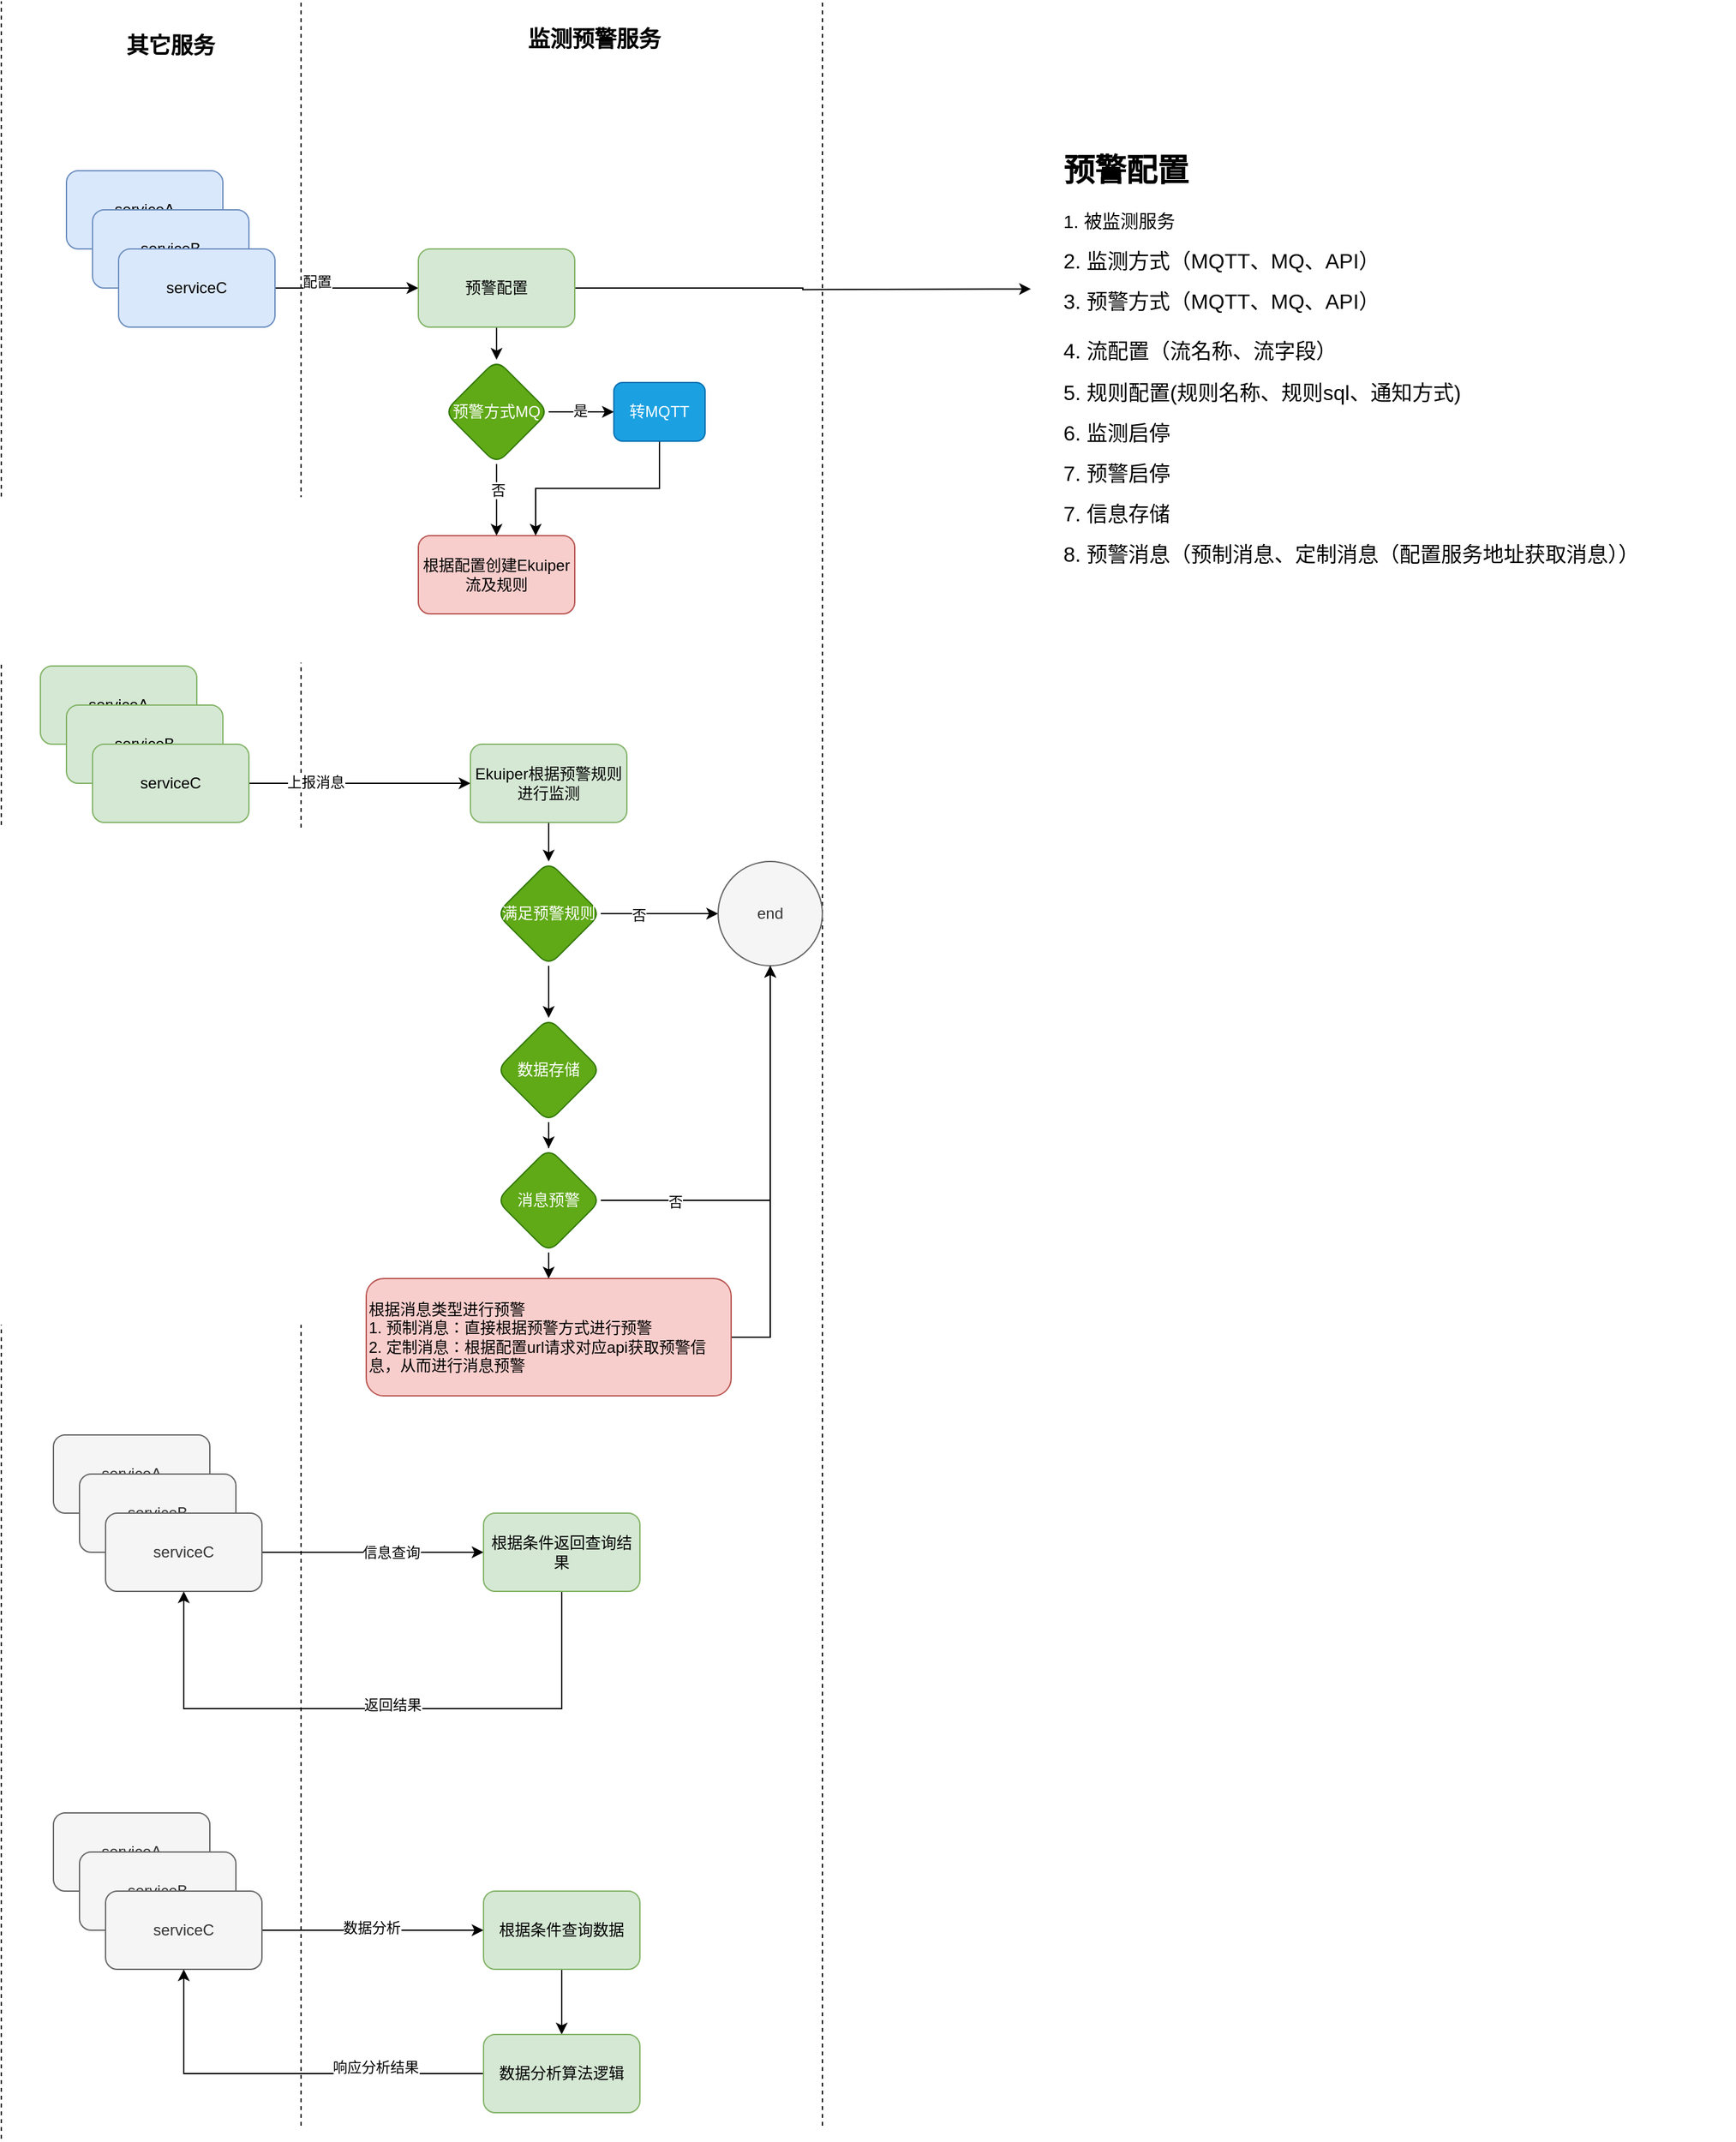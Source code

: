 <mxfile version="21.6.8" type="github">
  <diagram name="Page-1" id="74e2e168-ea6b-b213-b513-2b3c1d86103e">
    <mxGraphModel dx="1468" dy="877" grid="1" gridSize="10" guides="1" tooltips="1" connect="1" arrows="1" fold="1" page="1" pageScale="1" pageWidth="1100" pageHeight="850" background="none" math="0" shadow="0">
      <root>
        <mxCell id="0" />
        <mxCell id="1" parent="0" />
        <mxCell id="p6QsBPsYKz_h2fwkekkV-1" value="serviceA" style="rounded=1;whiteSpace=wrap;html=1;fillColor=#dae8fc;strokeColor=#6c8ebf;" vertex="1" parent="1">
          <mxGeometry x="180" y="200" width="120" height="60" as="geometry" />
        </mxCell>
        <mxCell id="p6QsBPsYKz_h2fwkekkV-2" value="serviceB" style="rounded=1;whiteSpace=wrap;html=1;fillColor=#dae8fc;strokeColor=#6c8ebf;" vertex="1" parent="1">
          <mxGeometry x="200" y="230" width="120" height="60" as="geometry" />
        </mxCell>
        <mxCell id="p6QsBPsYKz_h2fwkekkV-10" style="edgeStyle=orthogonalEdgeStyle;rounded=0;orthogonalLoop=1;jettySize=auto;html=1;" edge="1" parent="1" source="p6QsBPsYKz_h2fwkekkV-3">
          <mxGeometry relative="1" as="geometry">
            <mxPoint x="450" y="290" as="targetPoint" />
          </mxGeometry>
        </mxCell>
        <mxCell id="p6QsBPsYKz_h2fwkekkV-47" value="配置" style="edgeLabel;html=1;align=center;verticalAlign=middle;resizable=0;points=[];" vertex="1" connectable="0" parent="p6QsBPsYKz_h2fwkekkV-10">
          <mxGeometry x="-0.427" y="5" relative="1" as="geometry">
            <mxPoint as="offset" />
          </mxGeometry>
        </mxCell>
        <mxCell id="p6QsBPsYKz_h2fwkekkV-3" value="serviceC" style="rounded=1;whiteSpace=wrap;html=1;fillColor=#dae8fc;strokeColor=#6c8ebf;" vertex="1" parent="1">
          <mxGeometry x="220" y="260" width="120" height="60" as="geometry" />
        </mxCell>
        <mxCell id="p6QsBPsYKz_h2fwkekkV-4" value="" style="endArrow=none;dashed=1;html=1;rounded=0;" edge="1" parent="1">
          <mxGeometry width="50" height="50" relative="1" as="geometry">
            <mxPoint x="130" y="1710" as="sourcePoint" />
            <mxPoint x="130" y="70" as="targetPoint" />
          </mxGeometry>
        </mxCell>
        <mxCell id="p6QsBPsYKz_h2fwkekkV-5" value="" style="endArrow=none;dashed=1;html=1;rounded=0;" edge="1" parent="1">
          <mxGeometry width="50" height="50" relative="1" as="geometry">
            <mxPoint x="360" y="1700" as="sourcePoint" />
            <mxPoint x="360" y="70" as="targetPoint" />
          </mxGeometry>
        </mxCell>
        <mxCell id="p6QsBPsYKz_h2fwkekkV-8" value="其它服务" style="text;html=1;strokeColor=none;fillColor=none;align=center;verticalAlign=middle;whiteSpace=wrap;rounded=0;fontStyle=1;fontSize=17;" vertex="1" parent="1">
          <mxGeometry x="210" y="90" width="100" height="30" as="geometry" />
        </mxCell>
        <mxCell id="p6QsBPsYKz_h2fwkekkV-9" value="监测预警服务" style="text;html=1;strokeColor=none;fillColor=none;align=center;verticalAlign=middle;whiteSpace=wrap;rounded=0;fontStyle=1;fontSize=17;" vertex="1" parent="1">
          <mxGeometry x="510" y="80" width="150" height="40" as="geometry" />
        </mxCell>
        <mxCell id="p6QsBPsYKz_h2fwkekkV-23" value="" style="edgeStyle=orthogonalEdgeStyle;rounded=0;orthogonalLoop=1;jettySize=auto;html=1;" edge="1" parent="1" source="p6QsBPsYKz_h2fwkekkV-11" target="p6QsBPsYKz_h2fwkekkV-22">
          <mxGeometry relative="1" as="geometry" />
        </mxCell>
        <mxCell id="p6QsBPsYKz_h2fwkekkV-118" style="edgeStyle=orthogonalEdgeStyle;rounded=0;orthogonalLoop=1;jettySize=auto;html=1;exitX=1;exitY=0.5;exitDx=0;exitDy=0;" edge="1" parent="1" source="p6QsBPsYKz_h2fwkekkV-11">
          <mxGeometry relative="1" as="geometry">
            <mxPoint x="920" y="290.692" as="targetPoint" />
          </mxGeometry>
        </mxCell>
        <mxCell id="p6QsBPsYKz_h2fwkekkV-11" value="预警配置" style="rounded=1;whiteSpace=wrap;html=1;fillColor=#d5e8d4;strokeColor=#82b366;" vertex="1" parent="1">
          <mxGeometry x="450" y="260" width="120" height="60" as="geometry" />
        </mxCell>
        <mxCell id="p6QsBPsYKz_h2fwkekkV-12" value="根据配置创建Ekuiper流及规则" style="rounded=1;whiteSpace=wrap;html=1;fillColor=#f8cecc;strokeColor=#b85450;" vertex="1" parent="1">
          <mxGeometry x="450" y="480" width="120" height="60" as="geometry" />
        </mxCell>
        <mxCell id="p6QsBPsYKz_h2fwkekkV-14" value="" style="endArrow=none;dashed=1;html=1;rounded=0;" edge="1" parent="1">
          <mxGeometry width="50" height="50" relative="1" as="geometry">
            <mxPoint x="760" y="1700" as="sourcePoint" />
            <mxPoint x="760" y="70" as="targetPoint" />
          </mxGeometry>
        </mxCell>
        <mxCell id="p6QsBPsYKz_h2fwkekkV-15" style="edgeStyle=orthogonalEdgeStyle;rounded=0;orthogonalLoop=1;jettySize=auto;html=1;exitX=0.5;exitY=1;exitDx=0;exitDy=0;" edge="1" parent="1" source="p6QsBPsYKz_h2fwkekkV-12" target="p6QsBPsYKz_h2fwkekkV-12">
          <mxGeometry relative="1" as="geometry" />
        </mxCell>
        <mxCell id="p6QsBPsYKz_h2fwkekkV-19" value="&lt;h1&gt;预警配置&lt;/h1&gt;&lt;p&gt;&lt;font style=&quot;font-size: 14px;&quot;&gt;1&lt;font style=&quot;&quot;&gt;.&amp;nbsp;被监测服务&lt;/font&gt;&lt;/font&gt;&lt;/p&gt;&lt;p&gt;&lt;font size=&quot;3&quot;&gt;2.&amp;nbsp;监测方式（MQTT、MQ、API）&lt;/font&gt;&lt;/p&gt;&lt;p&gt;&lt;font size=&quot;3&quot;&gt;3.&amp;nbsp;预警方式（MQTT、MQ、API）&lt;br&gt;&lt;span style=&quot;background-color: initial;&quot;&gt;&lt;br&gt;4.&amp;nbsp;流配置（流名称、流字段）&lt;/span&gt;&lt;/font&gt;&lt;/p&gt;&lt;p&gt;&lt;span style=&quot;background-color: initial;&quot;&gt;&lt;font size=&quot;3&quot;&gt;5.&amp;nbsp;规则配置(规则名称、规则sql、通知方式)&lt;br&gt;&lt;/font&gt;&lt;/span&gt;&lt;/p&gt;&lt;p&gt;&lt;span style=&quot;background-color: initial;&quot;&gt;&lt;font size=&quot;3&quot;&gt;6.&amp;nbsp;监测启停&lt;/font&gt;&lt;/span&gt;&lt;/p&gt;&lt;p&gt;&lt;span style=&quot;background-color: initial;&quot;&gt;&lt;font size=&quot;3&quot;&gt;7.&amp;nbsp;预警启停&lt;/font&gt;&lt;/span&gt;&lt;/p&gt;&lt;p&gt;&lt;span style=&quot;background-color: initial;&quot;&gt;&lt;font size=&quot;3&quot;&gt;7.&amp;nbsp;信息存储&lt;/font&gt;&lt;/span&gt;&lt;/p&gt;&lt;p&gt;&lt;span style=&quot;background-color: initial;&quot;&gt;&lt;font size=&quot;3&quot;&gt;8.&amp;nbsp;预警消息（预制消息、定制消息（配置服务地址获取消息））&lt;/font&gt;&lt;/span&gt;&lt;/p&gt;" style="text;html=1;strokeColor=none;fillColor=none;spacing=5;spacingTop=-20;whiteSpace=wrap;overflow=hidden;rounded=0;" vertex="1" parent="1">
          <mxGeometry x="940" y="180" width="520" height="330" as="geometry" />
        </mxCell>
        <mxCell id="p6QsBPsYKz_h2fwkekkV-25" value="" style="edgeStyle=orthogonalEdgeStyle;rounded=0;orthogonalLoop=1;jettySize=auto;html=1;" edge="1" parent="1" source="p6QsBPsYKz_h2fwkekkV-22" target="p6QsBPsYKz_h2fwkekkV-24">
          <mxGeometry relative="1" as="geometry" />
        </mxCell>
        <mxCell id="p6QsBPsYKz_h2fwkekkV-26" value="是" style="edgeLabel;html=1;align=center;verticalAlign=middle;resizable=0;points=[];" vertex="1" connectable="0" parent="p6QsBPsYKz_h2fwkekkV-25">
          <mxGeometry y="1" relative="1" as="geometry">
            <mxPoint x="-1" as="offset" />
          </mxGeometry>
        </mxCell>
        <mxCell id="p6QsBPsYKz_h2fwkekkV-27" value="" style="edgeStyle=orthogonalEdgeStyle;rounded=0;orthogonalLoop=1;jettySize=auto;html=1;" edge="1" parent="1" source="p6QsBPsYKz_h2fwkekkV-22" target="p6QsBPsYKz_h2fwkekkV-12">
          <mxGeometry relative="1" as="geometry" />
        </mxCell>
        <mxCell id="p6QsBPsYKz_h2fwkekkV-28" value="否" style="edgeLabel;html=1;align=center;verticalAlign=middle;resizable=0;points=[];" vertex="1" connectable="0" parent="p6QsBPsYKz_h2fwkekkV-27">
          <mxGeometry x="-0.271" y="1" relative="1" as="geometry">
            <mxPoint as="offset" />
          </mxGeometry>
        </mxCell>
        <mxCell id="p6QsBPsYKz_h2fwkekkV-22" value="预警方式MQ" style="rhombus;whiteSpace=wrap;html=1;rounded=1;fillColor=#60a917;fontColor=#ffffff;strokeColor=#2D7600;" vertex="1" parent="1">
          <mxGeometry x="470" y="345" width="80" height="80" as="geometry" />
        </mxCell>
        <mxCell id="p6QsBPsYKz_h2fwkekkV-30" style="edgeStyle=orthogonalEdgeStyle;rounded=0;orthogonalLoop=1;jettySize=auto;html=1;exitX=0.5;exitY=1;exitDx=0;exitDy=0;entryX=0.75;entryY=0;entryDx=0;entryDy=0;" edge="1" parent="1" source="p6QsBPsYKz_h2fwkekkV-24" target="p6QsBPsYKz_h2fwkekkV-12">
          <mxGeometry relative="1" as="geometry" />
        </mxCell>
        <mxCell id="p6QsBPsYKz_h2fwkekkV-24" value="转MQTT" style="whiteSpace=wrap;html=1;rounded=1;fillColor=#1ba1e2;fontColor=#ffffff;strokeColor=#006EAF;" vertex="1" parent="1">
          <mxGeometry x="600" y="362.5" width="70" height="45" as="geometry" />
        </mxCell>
        <mxCell id="p6QsBPsYKz_h2fwkekkV-31" value="serviceA" style="rounded=1;whiteSpace=wrap;html=1;fillColor=#d5e8d4;strokeColor=#82b366;" vertex="1" parent="1">
          <mxGeometry x="160" y="580" width="120" height="60" as="geometry" />
        </mxCell>
        <mxCell id="p6QsBPsYKz_h2fwkekkV-32" value="serviceB" style="rounded=1;whiteSpace=wrap;html=1;fillColor=#d5e8d4;strokeColor=#82b366;" vertex="1" parent="1">
          <mxGeometry x="180" y="610" width="120" height="60" as="geometry" />
        </mxCell>
        <mxCell id="p6QsBPsYKz_h2fwkekkV-35" value="" style="edgeStyle=orthogonalEdgeStyle;rounded=0;orthogonalLoop=1;jettySize=auto;html=1;" edge="1" parent="1" source="p6QsBPsYKz_h2fwkekkV-33" target="p6QsBPsYKz_h2fwkekkV-34">
          <mxGeometry relative="1" as="geometry" />
        </mxCell>
        <mxCell id="p6QsBPsYKz_h2fwkekkV-36" value="上报消息" style="edgeLabel;html=1;align=center;verticalAlign=middle;resizable=0;points=[];" vertex="1" connectable="0" parent="p6QsBPsYKz_h2fwkekkV-35">
          <mxGeometry x="-0.417" y="1" relative="1" as="geometry">
            <mxPoint x="1" as="offset" />
          </mxGeometry>
        </mxCell>
        <mxCell id="p6QsBPsYKz_h2fwkekkV-33" value="serviceC" style="rounded=1;whiteSpace=wrap;html=1;fillColor=#d5e8d4;strokeColor=#82b366;" vertex="1" parent="1">
          <mxGeometry x="200" y="640" width="120" height="60" as="geometry" />
        </mxCell>
        <mxCell id="p6QsBPsYKz_h2fwkekkV-40" value="" style="edgeStyle=orthogonalEdgeStyle;rounded=0;orthogonalLoop=1;jettySize=auto;html=1;" edge="1" parent="1" source="p6QsBPsYKz_h2fwkekkV-34" target="p6QsBPsYKz_h2fwkekkV-39">
          <mxGeometry relative="1" as="geometry" />
        </mxCell>
        <mxCell id="p6QsBPsYKz_h2fwkekkV-34" value="Ekuiper根据预警规则进行监测" style="whiteSpace=wrap;html=1;rounded=1;fillColor=#d5e8d4;strokeColor=#82b366;" vertex="1" parent="1">
          <mxGeometry x="490" y="640" width="120" height="60" as="geometry" />
        </mxCell>
        <mxCell id="p6QsBPsYKz_h2fwkekkV-42" value="" style="edgeStyle=orthogonalEdgeStyle;rounded=0;orthogonalLoop=1;jettySize=auto;html=1;" edge="1" parent="1" source="p6QsBPsYKz_h2fwkekkV-39" target="p6QsBPsYKz_h2fwkekkV-41">
          <mxGeometry relative="1" as="geometry" />
        </mxCell>
        <mxCell id="p6QsBPsYKz_h2fwkekkV-43" value="否" style="edgeLabel;html=1;align=center;verticalAlign=middle;resizable=0;points=[];" vertex="1" connectable="0" parent="p6QsBPsYKz_h2fwkekkV-42">
          <mxGeometry x="-0.367" y="-1" relative="1" as="geometry">
            <mxPoint as="offset" />
          </mxGeometry>
        </mxCell>
        <mxCell id="p6QsBPsYKz_h2fwkekkV-109" value="" style="edgeStyle=orthogonalEdgeStyle;rounded=0;orthogonalLoop=1;jettySize=auto;html=1;" edge="1" parent="1" source="p6QsBPsYKz_h2fwkekkV-39" target="p6QsBPsYKz_h2fwkekkV-108">
          <mxGeometry relative="1" as="geometry" />
        </mxCell>
        <mxCell id="p6QsBPsYKz_h2fwkekkV-39" value="满足预警规则" style="rhombus;whiteSpace=wrap;html=1;rounded=1;fillColor=#60a917;fontColor=#ffffff;strokeColor=#2D7600;" vertex="1" parent="1">
          <mxGeometry x="510" y="730" width="80" height="80" as="geometry" />
        </mxCell>
        <mxCell id="p6QsBPsYKz_h2fwkekkV-41" value="end" style="ellipse;whiteSpace=wrap;html=1;rounded=1;fillColor=#f5f5f5;fontColor=#333333;strokeColor=#666666;" vertex="1" parent="1">
          <mxGeometry x="680" y="730" width="80" height="80" as="geometry" />
        </mxCell>
        <mxCell id="p6QsBPsYKz_h2fwkekkV-62" value="serviceA" style="rounded=1;whiteSpace=wrap;html=1;fillColor=#f5f5f5;fontColor=#333333;strokeColor=#666666;" vertex="1" parent="1">
          <mxGeometry x="170" y="1170" width="120" height="60" as="geometry" />
        </mxCell>
        <mxCell id="p6QsBPsYKz_h2fwkekkV-63" value="serviceB" style="rounded=1;whiteSpace=wrap;html=1;fillColor=#f5f5f5;fontColor=#333333;strokeColor=#666666;" vertex="1" parent="1">
          <mxGeometry x="190" y="1200" width="120" height="60" as="geometry" />
        </mxCell>
        <mxCell id="p6QsBPsYKz_h2fwkekkV-77" style="edgeStyle=orthogonalEdgeStyle;rounded=0;orthogonalLoop=1;jettySize=auto;html=1;entryX=0;entryY=0.5;entryDx=0;entryDy=0;" edge="1" parent="1" source="p6QsBPsYKz_h2fwkekkV-66" target="p6QsBPsYKz_h2fwkekkV-68">
          <mxGeometry relative="1" as="geometry" />
        </mxCell>
        <mxCell id="p6QsBPsYKz_h2fwkekkV-78" value="信息查询" style="edgeLabel;html=1;align=center;verticalAlign=middle;resizable=0;points=[];" vertex="1" connectable="0" parent="p6QsBPsYKz_h2fwkekkV-77">
          <mxGeometry x="0.157" relative="1" as="geometry">
            <mxPoint as="offset" />
          </mxGeometry>
        </mxCell>
        <mxCell id="p6QsBPsYKz_h2fwkekkV-66" value="serviceC" style="rounded=1;whiteSpace=wrap;html=1;fillColor=#f5f5f5;fontColor=#333333;strokeColor=#666666;" vertex="1" parent="1">
          <mxGeometry x="210" y="1230" width="120" height="60" as="geometry" />
        </mxCell>
        <mxCell id="p6QsBPsYKz_h2fwkekkV-79" style="edgeStyle=orthogonalEdgeStyle;rounded=0;orthogonalLoop=1;jettySize=auto;html=1;entryX=0.5;entryY=1;entryDx=0;entryDy=0;" edge="1" parent="1" source="p6QsBPsYKz_h2fwkekkV-68" target="p6QsBPsYKz_h2fwkekkV-66">
          <mxGeometry relative="1" as="geometry">
            <Array as="points">
              <mxPoint x="560" y="1380" />
              <mxPoint x="270" y="1380" />
            </Array>
          </mxGeometry>
        </mxCell>
        <mxCell id="p6QsBPsYKz_h2fwkekkV-80" value="返回结果" style="edgeLabel;html=1;align=center;verticalAlign=middle;resizable=0;points=[];" vertex="1" connectable="0" parent="p6QsBPsYKz_h2fwkekkV-79">
          <mxGeometry x="-0.149" y="-3" relative="1" as="geometry">
            <mxPoint x="-20" as="offset" />
          </mxGeometry>
        </mxCell>
        <mxCell id="p6QsBPsYKz_h2fwkekkV-68" value="根据条件返回查询结果" style="whiteSpace=wrap;html=1;rounded=1;fillColor=#d5e8d4;strokeColor=#82b366;" vertex="1" parent="1">
          <mxGeometry x="500" y="1230" width="120" height="60" as="geometry" />
        </mxCell>
        <mxCell id="p6QsBPsYKz_h2fwkekkV-89" value="serviceA" style="rounded=1;whiteSpace=wrap;html=1;fillColor=#f5f5f5;fontColor=#333333;strokeColor=#666666;" vertex="1" parent="1">
          <mxGeometry x="170" y="1460" width="120" height="60" as="geometry" />
        </mxCell>
        <mxCell id="p6QsBPsYKz_h2fwkekkV-90" value="serviceB" style="rounded=1;whiteSpace=wrap;html=1;fillColor=#f5f5f5;fontColor=#333333;strokeColor=#666666;" vertex="1" parent="1">
          <mxGeometry x="190" y="1490" width="120" height="60" as="geometry" />
        </mxCell>
        <mxCell id="p6QsBPsYKz_h2fwkekkV-97" style="edgeStyle=orthogonalEdgeStyle;rounded=0;orthogonalLoop=1;jettySize=auto;html=1;entryX=0;entryY=0.5;entryDx=0;entryDy=0;" edge="1" parent="1" source="p6QsBPsYKz_h2fwkekkV-93" target="p6QsBPsYKz_h2fwkekkV-96">
          <mxGeometry relative="1" as="geometry" />
        </mxCell>
        <mxCell id="p6QsBPsYKz_h2fwkekkV-98" value="数据分析" style="edgeLabel;html=1;align=center;verticalAlign=middle;resizable=0;points=[];" vertex="1" connectable="0" parent="p6QsBPsYKz_h2fwkekkV-97">
          <mxGeometry x="-0.02" y="2" relative="1" as="geometry">
            <mxPoint as="offset" />
          </mxGeometry>
        </mxCell>
        <mxCell id="p6QsBPsYKz_h2fwkekkV-93" value="serviceC" style="rounded=1;whiteSpace=wrap;html=1;fillColor=#f5f5f5;fontColor=#333333;strokeColor=#666666;" vertex="1" parent="1">
          <mxGeometry x="210" y="1520" width="120" height="60" as="geometry" />
        </mxCell>
        <mxCell id="p6QsBPsYKz_h2fwkekkV-104" value="" style="edgeStyle=orthogonalEdgeStyle;rounded=0;orthogonalLoop=1;jettySize=auto;html=1;" edge="1" parent="1" source="p6QsBPsYKz_h2fwkekkV-96" target="p6QsBPsYKz_h2fwkekkV-101">
          <mxGeometry relative="1" as="geometry" />
        </mxCell>
        <mxCell id="p6QsBPsYKz_h2fwkekkV-96" value="根据条件查询数据" style="whiteSpace=wrap;html=1;rounded=1;fillColor=#d5e8d4;strokeColor=#82b366;" vertex="1" parent="1">
          <mxGeometry x="500" y="1520" width="120" height="60" as="geometry" />
        </mxCell>
        <mxCell id="p6QsBPsYKz_h2fwkekkV-106" style="edgeStyle=orthogonalEdgeStyle;rounded=0;orthogonalLoop=1;jettySize=auto;html=1;entryX=0.5;entryY=1;entryDx=0;entryDy=0;" edge="1" parent="1" source="p6QsBPsYKz_h2fwkekkV-101" target="p6QsBPsYKz_h2fwkekkV-93">
          <mxGeometry relative="1" as="geometry" />
        </mxCell>
        <mxCell id="p6QsBPsYKz_h2fwkekkV-107" value="响应分析结果" style="edgeLabel;html=1;align=center;verticalAlign=middle;resizable=0;points=[];" vertex="1" connectable="0" parent="p6QsBPsYKz_h2fwkekkV-106">
          <mxGeometry x="-0.462" y="-5" relative="1" as="geometry">
            <mxPoint as="offset" />
          </mxGeometry>
        </mxCell>
        <mxCell id="p6QsBPsYKz_h2fwkekkV-101" value="数据分析算法逻辑" style="whiteSpace=wrap;html=1;rounded=1;fillColor=#d5e8d4;strokeColor=#82b366;" vertex="1" parent="1">
          <mxGeometry x="500" y="1630" width="120" height="60" as="geometry" />
        </mxCell>
        <mxCell id="p6QsBPsYKz_h2fwkekkV-111" value="" style="edgeStyle=orthogonalEdgeStyle;rounded=0;orthogonalLoop=1;jettySize=auto;html=1;" edge="1" parent="1" source="p6QsBPsYKz_h2fwkekkV-108" target="p6QsBPsYKz_h2fwkekkV-110">
          <mxGeometry relative="1" as="geometry" />
        </mxCell>
        <mxCell id="p6QsBPsYKz_h2fwkekkV-108" value="数据存储" style="rhombus;whiteSpace=wrap;html=1;fillColor=#60a917;strokeColor=#2D7600;fontColor=#ffffff;rounded=1;" vertex="1" parent="1">
          <mxGeometry x="510" y="850" width="80" height="80" as="geometry" />
        </mxCell>
        <mxCell id="p6QsBPsYKz_h2fwkekkV-112" style="edgeStyle=orthogonalEdgeStyle;rounded=0;orthogonalLoop=1;jettySize=auto;html=1;entryX=0.5;entryY=1;entryDx=0;entryDy=0;" edge="1" parent="1" source="p6QsBPsYKz_h2fwkekkV-110" target="p6QsBPsYKz_h2fwkekkV-41">
          <mxGeometry relative="1" as="geometry" />
        </mxCell>
        <mxCell id="p6QsBPsYKz_h2fwkekkV-113" value="否" style="edgeLabel;html=1;align=center;verticalAlign=middle;resizable=0;points=[];" vertex="1" connectable="0" parent="p6QsBPsYKz_h2fwkekkV-112">
          <mxGeometry x="-0.638" y="-1" relative="1" as="geometry">
            <mxPoint x="1" as="offset" />
          </mxGeometry>
        </mxCell>
        <mxCell id="p6QsBPsYKz_h2fwkekkV-115" value="" style="edgeStyle=orthogonalEdgeStyle;rounded=0;orthogonalLoop=1;jettySize=auto;html=1;" edge="1" parent="1" source="p6QsBPsYKz_h2fwkekkV-110" target="p6QsBPsYKz_h2fwkekkV-114">
          <mxGeometry relative="1" as="geometry" />
        </mxCell>
        <mxCell id="p6QsBPsYKz_h2fwkekkV-110" value="消息预警" style="rhombus;whiteSpace=wrap;html=1;fillColor=#60a917;strokeColor=#2D7600;fontColor=#ffffff;rounded=1;" vertex="1" parent="1">
          <mxGeometry x="510" y="950" width="80" height="80" as="geometry" />
        </mxCell>
        <mxCell id="p6QsBPsYKz_h2fwkekkV-116" style="edgeStyle=orthogonalEdgeStyle;rounded=0;orthogonalLoop=1;jettySize=auto;html=1;exitX=1;exitY=0.5;exitDx=0;exitDy=0;entryX=0.5;entryY=1;entryDx=0;entryDy=0;" edge="1" parent="1" source="p6QsBPsYKz_h2fwkekkV-114" target="p6QsBPsYKz_h2fwkekkV-41">
          <mxGeometry relative="1" as="geometry" />
        </mxCell>
        <mxCell id="p6QsBPsYKz_h2fwkekkV-114" value="根据消息类型进行预警&lt;br&gt;1.&amp;nbsp;预制消息：直接根据预警方式进行预警&lt;br&gt;&lt;div style=&quot;&quot;&gt;&lt;span style=&quot;background-color: initial;&quot;&gt;2.&amp;nbsp;定制消息：根据配置url请求对应api获取预警信息，从而进行消息预警&lt;/span&gt;&lt;/div&gt;" style="whiteSpace=wrap;html=1;fillColor=#f8cecc;strokeColor=#b85450;rounded=1;align=left;" vertex="1" parent="1">
          <mxGeometry x="410" y="1050" width="280" height="90" as="geometry" />
        </mxCell>
      </root>
    </mxGraphModel>
  </diagram>
</mxfile>
